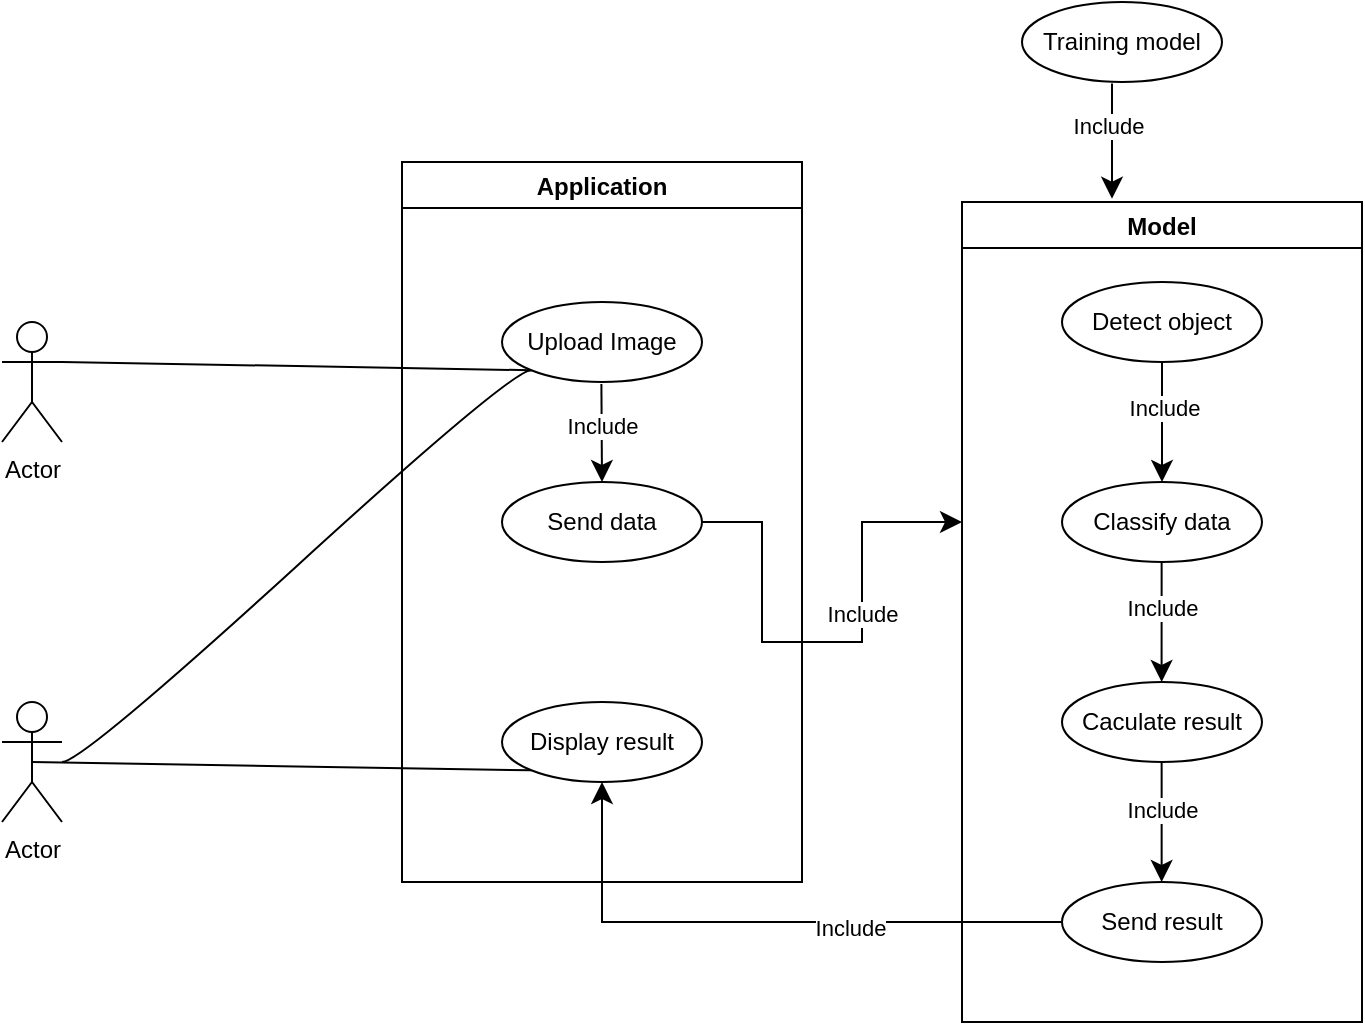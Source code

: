<mxfile version="22.0.8" type="github">
  <diagram name="Trang-1" id="r3ki_skFEYx6gNRNzWEW">
    <mxGraphModel dx="1594" dy="758" grid="1" gridSize="10" guides="1" tooltips="1" connect="1" arrows="1" fold="1" page="1" pageScale="1" pageWidth="2339" pageHeight="3300" math="0" shadow="0">
      <root>
        <mxCell id="0" />
        <mxCell id="1" parent="0" />
        <mxCell id="7NexgymvOIOYDa4Aj6Ho-1" value="Actor" style="shape=umlActor;verticalLabelPosition=bottom;verticalAlign=top;html=1;outlineConnect=0;" vertex="1" parent="1">
          <mxGeometry x="150" y="190" width="30" height="60" as="geometry" />
        </mxCell>
        <mxCell id="7NexgymvOIOYDa4Aj6Ho-2" value="Actor" style="shape=umlActor;verticalLabelPosition=bottom;verticalAlign=top;html=1;outlineConnect=0;" vertex="1" parent="1">
          <mxGeometry x="150" y="380" width="30" height="60" as="geometry" />
        </mxCell>
        <mxCell id="7NexgymvOIOYDa4Aj6Ho-3" value="Application" style="swimlane;" vertex="1" parent="1">
          <mxGeometry x="350" y="110" width="200" height="360" as="geometry" />
        </mxCell>
        <mxCell id="7NexgymvOIOYDa4Aj6Ho-5" value="Upload Image" style="ellipse;whiteSpace=wrap;html=1;align=center;newEdgeStyle={&quot;edgeStyle&quot;:&quot;entityRelationEdgeStyle&quot;,&quot;startArrow&quot;:&quot;none&quot;,&quot;endArrow&quot;:&quot;none&quot;,&quot;segment&quot;:10,&quot;curved&quot;:1,&quot;sourcePerimeterSpacing&quot;:0,&quot;targetPerimeterSpacing&quot;:0};treeFolding=1;treeMoving=1;" vertex="1" parent="7NexgymvOIOYDa4Aj6Ho-3">
          <mxGeometry x="50" y="70" width="100" height="40" as="geometry" />
        </mxCell>
        <mxCell id="7NexgymvOIOYDa4Aj6Ho-6" value="Send data" style="ellipse;whiteSpace=wrap;html=1;align=center;newEdgeStyle={&quot;edgeStyle&quot;:&quot;entityRelationEdgeStyle&quot;,&quot;startArrow&quot;:&quot;none&quot;,&quot;endArrow&quot;:&quot;none&quot;,&quot;segment&quot;:10,&quot;curved&quot;:1,&quot;sourcePerimeterSpacing&quot;:0,&quot;targetPerimeterSpacing&quot;:0};treeFolding=1;treeMoving=1;" vertex="1" parent="7NexgymvOIOYDa4Aj6Ho-3">
          <mxGeometry x="50" y="160" width="100" height="40" as="geometry" />
        </mxCell>
        <mxCell id="7NexgymvOIOYDa4Aj6Ho-7" value="Display result" style="ellipse;whiteSpace=wrap;html=1;align=center;newEdgeStyle={&quot;edgeStyle&quot;:&quot;entityRelationEdgeStyle&quot;,&quot;startArrow&quot;:&quot;none&quot;,&quot;endArrow&quot;:&quot;none&quot;,&quot;segment&quot;:10,&quot;curved&quot;:1,&quot;sourcePerimeterSpacing&quot;:0,&quot;targetPerimeterSpacing&quot;:0};treeFolding=1;treeMoving=1;" vertex="1" parent="7NexgymvOIOYDa4Aj6Ho-3">
          <mxGeometry x="50" y="270" width="100" height="40" as="geometry" />
        </mxCell>
        <mxCell id="7NexgymvOIOYDa4Aj6Ho-11" value="" style="edgeStyle=segmentEdgeStyle;endArrow=classic;html=1;curved=0;rounded=0;endSize=8;startSize=8;entryX=0.5;entryY=0;entryDx=0;entryDy=0;exitX=0.497;exitY=1.024;exitDx=0;exitDy=0;exitPerimeter=0;" edge="1" parent="7NexgymvOIOYDa4Aj6Ho-3" source="7NexgymvOIOYDa4Aj6Ho-5" target="7NexgymvOIOYDa4Aj6Ho-6">
          <mxGeometry width="50" height="50" relative="1" as="geometry">
            <mxPoint x="190" y="330" as="sourcePoint" />
            <mxPoint x="240" y="280" as="targetPoint" />
          </mxGeometry>
        </mxCell>
        <mxCell id="7NexgymvOIOYDa4Aj6Ho-28" value="Include" style="edgeLabel;html=1;align=center;verticalAlign=middle;resizable=0;points=[];" vertex="1" connectable="0" parent="7NexgymvOIOYDa4Aj6Ho-11">
          <mxGeometry x="-0.142" relative="1" as="geometry">
            <mxPoint as="offset" />
          </mxGeometry>
        </mxCell>
        <mxCell id="7NexgymvOIOYDa4Aj6Ho-4" value="Model" style="swimlane;" vertex="1" parent="1">
          <mxGeometry x="630" y="130" width="200" height="410" as="geometry" />
        </mxCell>
        <mxCell id="7NexgymvOIOYDa4Aj6Ho-12" value="Detect object" style="ellipse;whiteSpace=wrap;html=1;align=center;newEdgeStyle={&quot;edgeStyle&quot;:&quot;entityRelationEdgeStyle&quot;,&quot;startArrow&quot;:&quot;none&quot;,&quot;endArrow&quot;:&quot;none&quot;,&quot;segment&quot;:10,&quot;curved&quot;:1,&quot;sourcePerimeterSpacing&quot;:0,&quot;targetPerimeterSpacing&quot;:0};treeFolding=1;treeMoving=1;" vertex="1" parent="7NexgymvOIOYDa4Aj6Ho-4">
          <mxGeometry x="50" y="40" width="100" height="40" as="geometry" />
        </mxCell>
        <mxCell id="7NexgymvOIOYDa4Aj6Ho-13" value="Classify data" style="ellipse;whiteSpace=wrap;html=1;align=center;newEdgeStyle={&quot;edgeStyle&quot;:&quot;entityRelationEdgeStyle&quot;,&quot;startArrow&quot;:&quot;none&quot;,&quot;endArrow&quot;:&quot;none&quot;,&quot;segment&quot;:10,&quot;curved&quot;:1,&quot;sourcePerimeterSpacing&quot;:0,&quot;targetPerimeterSpacing&quot;:0};treeFolding=1;treeMoving=1;" vertex="1" parent="7NexgymvOIOYDa4Aj6Ho-4">
          <mxGeometry x="50" y="140" width="100" height="40" as="geometry" />
        </mxCell>
        <mxCell id="7NexgymvOIOYDa4Aj6Ho-14" value="Caculate result" style="ellipse;whiteSpace=wrap;html=1;align=center;newEdgeStyle={&quot;edgeStyle&quot;:&quot;entityRelationEdgeStyle&quot;,&quot;startArrow&quot;:&quot;none&quot;,&quot;endArrow&quot;:&quot;none&quot;,&quot;segment&quot;:10,&quot;curved&quot;:1,&quot;sourcePerimeterSpacing&quot;:0,&quot;targetPerimeterSpacing&quot;:0};treeFolding=1;treeMoving=1;" vertex="1" parent="7NexgymvOIOYDa4Aj6Ho-4">
          <mxGeometry x="50" y="240" width="100" height="40" as="geometry" />
        </mxCell>
        <mxCell id="7NexgymvOIOYDa4Aj6Ho-15" value="Send result" style="ellipse;whiteSpace=wrap;html=1;align=center;newEdgeStyle={&quot;edgeStyle&quot;:&quot;entityRelationEdgeStyle&quot;,&quot;startArrow&quot;:&quot;none&quot;,&quot;endArrow&quot;:&quot;none&quot;,&quot;segment&quot;:10,&quot;curved&quot;:1,&quot;sourcePerimeterSpacing&quot;:0,&quot;targetPerimeterSpacing&quot;:0};treeFolding=1;treeMoving=1;" vertex="1" parent="7NexgymvOIOYDa4Aj6Ho-4">
          <mxGeometry x="50" y="340" width="100" height="40" as="geometry" />
        </mxCell>
        <mxCell id="7NexgymvOIOYDa4Aj6Ho-17" value="" style="edgeStyle=segmentEdgeStyle;endArrow=classic;html=1;curved=0;rounded=0;endSize=8;startSize=8;exitX=0.5;exitY=1;exitDx=0;exitDy=0;entryX=0.5;entryY=0;entryDx=0;entryDy=0;" edge="1" parent="7NexgymvOIOYDa4Aj6Ho-4" source="7NexgymvOIOYDa4Aj6Ho-12" target="7NexgymvOIOYDa4Aj6Ho-13">
          <mxGeometry width="50" height="50" relative="1" as="geometry">
            <mxPoint x="-80" y="220" as="sourcePoint" />
            <mxPoint x="-30" y="170" as="targetPoint" />
          </mxGeometry>
        </mxCell>
        <mxCell id="7NexgymvOIOYDa4Aj6Ho-23" value="Include" style="edgeLabel;html=1;align=center;verticalAlign=middle;resizable=0;points=[];" vertex="1" connectable="0" parent="7NexgymvOIOYDa4Aj6Ho-17">
          <mxGeometry x="-0.246" y="1" relative="1" as="geometry">
            <mxPoint as="offset" />
          </mxGeometry>
        </mxCell>
        <mxCell id="7NexgymvOIOYDa4Aj6Ho-18" value="" style="edgeStyle=segmentEdgeStyle;endArrow=classic;html=1;curved=0;rounded=0;endSize=8;startSize=8;exitX=0.5;exitY=1;exitDx=0;exitDy=0;entryX=0.5;entryY=0;entryDx=0;entryDy=0;" edge="1" parent="7NexgymvOIOYDa4Aj6Ho-4">
          <mxGeometry width="50" height="50" relative="1" as="geometry">
            <mxPoint x="99.82" y="180" as="sourcePoint" />
            <mxPoint x="99.82" y="240" as="targetPoint" />
            <Array as="points">
              <mxPoint x="99.82" y="229" />
              <mxPoint x="99.82" y="229" />
            </Array>
          </mxGeometry>
        </mxCell>
        <mxCell id="7NexgymvOIOYDa4Aj6Ho-24" value="Include" style="edgeLabel;html=1;align=center;verticalAlign=middle;resizable=0;points=[];" vertex="1" connectable="0" parent="7NexgymvOIOYDa4Aj6Ho-18">
          <mxGeometry x="-0.246" relative="1" as="geometry">
            <mxPoint as="offset" />
          </mxGeometry>
        </mxCell>
        <mxCell id="7NexgymvOIOYDa4Aj6Ho-19" value="" style="edgeStyle=segmentEdgeStyle;endArrow=classic;html=1;curved=0;rounded=0;endSize=8;startSize=8;exitX=0.5;exitY=1;exitDx=0;exitDy=0;entryX=0.5;entryY=0;entryDx=0;entryDy=0;" edge="1" parent="7NexgymvOIOYDa4Aj6Ho-4">
          <mxGeometry width="50" height="50" relative="1" as="geometry">
            <mxPoint x="99.82" y="280" as="sourcePoint" />
            <mxPoint x="99.82" y="340" as="targetPoint" />
          </mxGeometry>
        </mxCell>
        <mxCell id="7NexgymvOIOYDa4Aj6Ho-25" value="Include" style="edgeLabel;html=1;align=center;verticalAlign=middle;resizable=0;points=[];" vertex="1" connectable="0" parent="7NexgymvOIOYDa4Aj6Ho-19">
          <mxGeometry x="-0.204" relative="1" as="geometry">
            <mxPoint as="offset" />
          </mxGeometry>
        </mxCell>
        <mxCell id="7NexgymvOIOYDa4Aj6Ho-10" value="" style="edgeStyle=segmentEdgeStyle;endArrow=classic;html=1;curved=0;rounded=0;endSize=8;startSize=8;exitX=1;exitY=0.5;exitDx=0;exitDy=0;" edge="1" parent="1" source="7NexgymvOIOYDa4Aj6Ho-6">
          <mxGeometry width="50" height="50" relative="1" as="geometry">
            <mxPoint x="447" y="420" as="sourcePoint" />
            <mxPoint x="630" y="290" as="targetPoint" />
            <Array as="points">
              <mxPoint x="530" y="290" />
              <mxPoint x="530" y="350" />
              <mxPoint x="580" y="350" />
              <mxPoint x="580" y="290" />
            </Array>
          </mxGeometry>
        </mxCell>
        <mxCell id="7NexgymvOIOYDa4Aj6Ho-27" value="Include" style="edgeLabel;html=1;align=center;verticalAlign=middle;resizable=0;points=[];" vertex="1" connectable="0" parent="7NexgymvOIOYDa4Aj6Ho-10">
          <mxGeometry x="0.231" relative="1" as="geometry">
            <mxPoint as="offset" />
          </mxGeometry>
        </mxCell>
        <mxCell id="7NexgymvOIOYDa4Aj6Ho-16" value="" style="edgeStyle=segmentEdgeStyle;endArrow=classic;html=1;curved=0;rounded=0;endSize=8;startSize=8;exitX=0;exitY=0.5;exitDx=0;exitDy=0;entryX=0.5;entryY=1;entryDx=0;entryDy=0;" edge="1" parent="1" source="7NexgymvOIOYDa4Aj6Ho-15" target="7NexgymvOIOYDa4Aj6Ho-7">
          <mxGeometry width="50" height="50" relative="1" as="geometry">
            <mxPoint x="570" y="600" as="sourcePoint" />
            <mxPoint x="620" y="550" as="targetPoint" />
          </mxGeometry>
        </mxCell>
        <mxCell id="7NexgymvOIOYDa4Aj6Ho-26" value="Include" style="edgeLabel;html=1;align=center;verticalAlign=middle;resizable=0;points=[];" vertex="1" connectable="0" parent="7NexgymvOIOYDa4Aj6Ho-16">
          <mxGeometry x="-0.294" y="3" relative="1" as="geometry">
            <mxPoint as="offset" />
          </mxGeometry>
        </mxCell>
        <mxCell id="7NexgymvOIOYDa4Aj6Ho-20" value="Training model" style="ellipse;whiteSpace=wrap;html=1;align=center;newEdgeStyle={&quot;edgeStyle&quot;:&quot;entityRelationEdgeStyle&quot;,&quot;startArrow&quot;:&quot;none&quot;,&quot;endArrow&quot;:&quot;none&quot;,&quot;segment&quot;:10,&quot;curved&quot;:1,&quot;sourcePerimeterSpacing&quot;:0,&quot;targetPerimeterSpacing&quot;:0};treeFolding=1;treeMoving=1;" vertex="1" parent="1">
          <mxGeometry x="660" y="30" width="100" height="40" as="geometry" />
        </mxCell>
        <mxCell id="7NexgymvOIOYDa4Aj6Ho-21" value="" style="edgeStyle=segmentEdgeStyle;endArrow=classic;html=1;curved=0;rounded=0;endSize=8;startSize=8;exitX=0.45;exitY=1.019;exitDx=0;exitDy=0;exitPerimeter=0;entryX=0.375;entryY=-0.004;entryDx=0;entryDy=0;entryPerimeter=0;" edge="1" parent="1" source="7NexgymvOIOYDa4Aj6Ho-20" target="7NexgymvOIOYDa4Aj6Ho-4">
          <mxGeometry width="50" height="50" relative="1" as="geometry">
            <mxPoint x="640" y="240" as="sourcePoint" />
            <mxPoint x="690" y="190" as="targetPoint" />
          </mxGeometry>
        </mxCell>
        <mxCell id="7NexgymvOIOYDa4Aj6Ho-22" value="Include" style="edgeLabel;html=1;align=center;verticalAlign=middle;resizable=0;points=[];" vertex="1" connectable="0" parent="7NexgymvOIOYDa4Aj6Ho-21">
          <mxGeometry x="-0.284" y="-2" relative="1" as="geometry">
            <mxPoint as="offset" />
          </mxGeometry>
        </mxCell>
        <mxCell id="7NexgymvOIOYDa4Aj6Ho-36" style="edgeStyle=entityRelationEdgeStyle;rounded=0;orthogonalLoop=1;jettySize=auto;html=1;startArrow=none;endArrow=none;segment=10;curved=1;sourcePerimeterSpacing=0;targetPerimeterSpacing=0;exitX=0;exitY=1;exitDx=0;exitDy=0;" edge="1" parent="1" source="7NexgymvOIOYDa4Aj6Ho-5" target="7NexgymvOIOYDa4Aj6Ho-2">
          <mxGeometry relative="1" as="geometry" />
        </mxCell>
        <mxCell id="7NexgymvOIOYDa4Aj6Ho-37" style="edgeStyle=entityRelationEdgeStyle;rounded=0;orthogonalLoop=1;jettySize=auto;html=1;startArrow=none;endArrow=none;segment=10;curved=1;sourcePerimeterSpacing=0;targetPerimeterSpacing=0;exitX=0;exitY=1;exitDx=0;exitDy=0;entryX=1;entryY=0.333;entryDx=0;entryDy=0;entryPerimeter=0;" edge="1" parent="1" source="7NexgymvOIOYDa4Aj6Ho-5" target="7NexgymvOIOYDa4Aj6Ho-1">
          <mxGeometry relative="1" as="geometry" />
        </mxCell>
        <mxCell id="7NexgymvOIOYDa4Aj6Ho-38" style="edgeStyle=entityRelationEdgeStyle;rounded=0;orthogonalLoop=1;jettySize=auto;html=1;startArrow=none;endArrow=none;segment=10;curved=1;sourcePerimeterSpacing=0;targetPerimeterSpacing=0;exitX=0;exitY=1;exitDx=0;exitDy=0;entryX=0.5;entryY=0.5;entryDx=0;entryDy=0;entryPerimeter=0;" edge="1" parent="1" source="7NexgymvOIOYDa4Aj6Ho-7" target="7NexgymvOIOYDa4Aj6Ho-2">
          <mxGeometry relative="1" as="geometry" />
        </mxCell>
      </root>
    </mxGraphModel>
  </diagram>
</mxfile>
